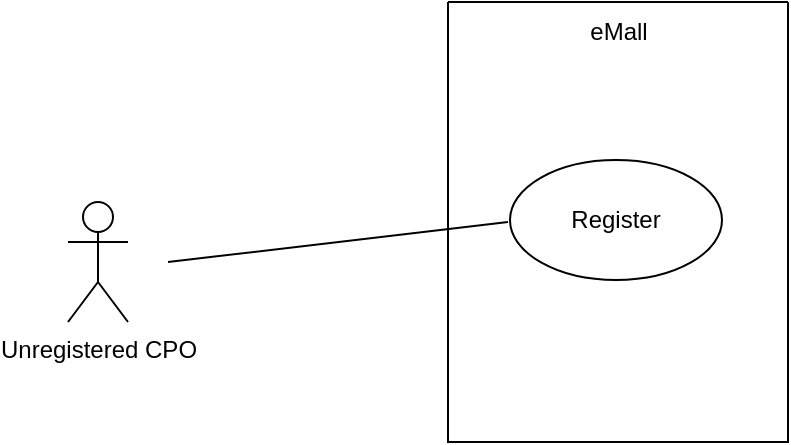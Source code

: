 <mxfile version="20.5.3" type="device"><diagram id="xSfS7f9iVf7y01iCm8C_" name="Pagina-1"><mxGraphModel dx="782" dy="432" grid="1" gridSize="10" guides="1" tooltips="1" connect="1" arrows="1" fold="1" page="1" pageScale="1" pageWidth="827" pageHeight="1169" math="0" shadow="0"><root><mxCell id="0"/><mxCell id="1" parent="0"/><mxCell id="NoGL-9SGHFlckXkN0ljQ-2" value="Unregistered CPO" style="shape=umlActor;verticalLabelPosition=bottom;verticalAlign=top;html=1;outlineConnect=0;" vertex="1" parent="1"><mxGeometry x="210" y="160" width="30" height="60" as="geometry"/></mxCell><mxCell id="NoGL-9SGHFlckXkN0ljQ-3" value="" style="swimlane;startSize=0;" vertex="1" parent="1"><mxGeometry x="400" y="60" width="170" height="220" as="geometry"><mxRectangle x="370" y="70" width="50" height="40" as="alternateBounds"/></mxGeometry></mxCell><mxCell id="NoGL-9SGHFlckXkN0ljQ-4" value="Register" style="ellipse;whiteSpace=wrap;html=1;" vertex="1" parent="NoGL-9SGHFlckXkN0ljQ-3"><mxGeometry x="31" y="79" width="106" height="60" as="geometry"/></mxCell><mxCell id="NoGL-9SGHFlckXkN0ljQ-5" value="eMall" style="text;html=1;align=center;verticalAlign=middle;resizable=0;points=[];autosize=1;strokeColor=none;fillColor=none;" vertex="1" parent="NoGL-9SGHFlckXkN0ljQ-3"><mxGeometry x="60" width="50" height="30" as="geometry"/></mxCell><mxCell id="NoGL-9SGHFlckXkN0ljQ-6" value="" style="endArrow=none;html=1;rounded=0;" edge="1" parent="1"><mxGeometry width="50" height="50" relative="1" as="geometry"><mxPoint x="260" y="190" as="sourcePoint"/><mxPoint x="430" y="170" as="targetPoint"/></mxGeometry></mxCell></root></mxGraphModel></diagram></mxfile>